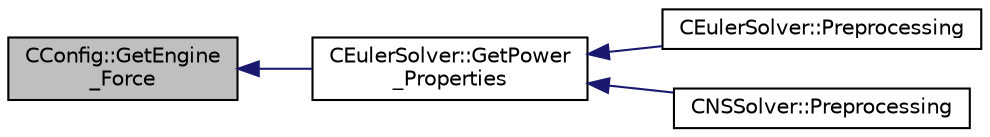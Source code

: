 digraph "CConfig::GetEngine_Force"
{
  edge [fontname="Helvetica",fontsize="10",labelfontname="Helvetica",labelfontsize="10"];
  node [fontname="Helvetica",fontsize="10",shape=record];
  rankdir="LR";
  Node2799 [label="CConfig::GetEngine\l_Force",height=0.2,width=0.4,color="black", fillcolor="grey75", style="filled", fontcolor="black"];
  Node2799 -> Node2800 [dir="back",color="midnightblue",fontsize="10",style="solid",fontname="Helvetica"];
  Node2800 [label="CEulerSolver::GetPower\l_Properties",height=0.2,width=0.4,color="black", fillcolor="white", style="filled",URL="$class_c_euler_solver.html#ad8b538a82e5a7a7e3903ec29954b1d07",tooltip="Compute the Fan face Mach number. "];
  Node2800 -> Node2801 [dir="back",color="midnightblue",fontsize="10",style="solid",fontname="Helvetica"];
  Node2801 [label="CEulerSolver::Preprocessing",height=0.2,width=0.4,color="black", fillcolor="white", style="filled",URL="$class_c_euler_solver.html#a8b89e1bfce33284c2d8f5f00f82f3f3f",tooltip="Compute primitive variables and their gradients. "];
  Node2800 -> Node2802 [dir="back",color="midnightblue",fontsize="10",style="solid",fontname="Helvetica"];
  Node2802 [label="CNSSolver::Preprocessing",height=0.2,width=0.4,color="black", fillcolor="white", style="filled",URL="$class_c_n_s_solver.html#a028c83d18cf8520dff2f9628d8a04e4b",tooltip="Restart residual and compute gradients. "];
}
